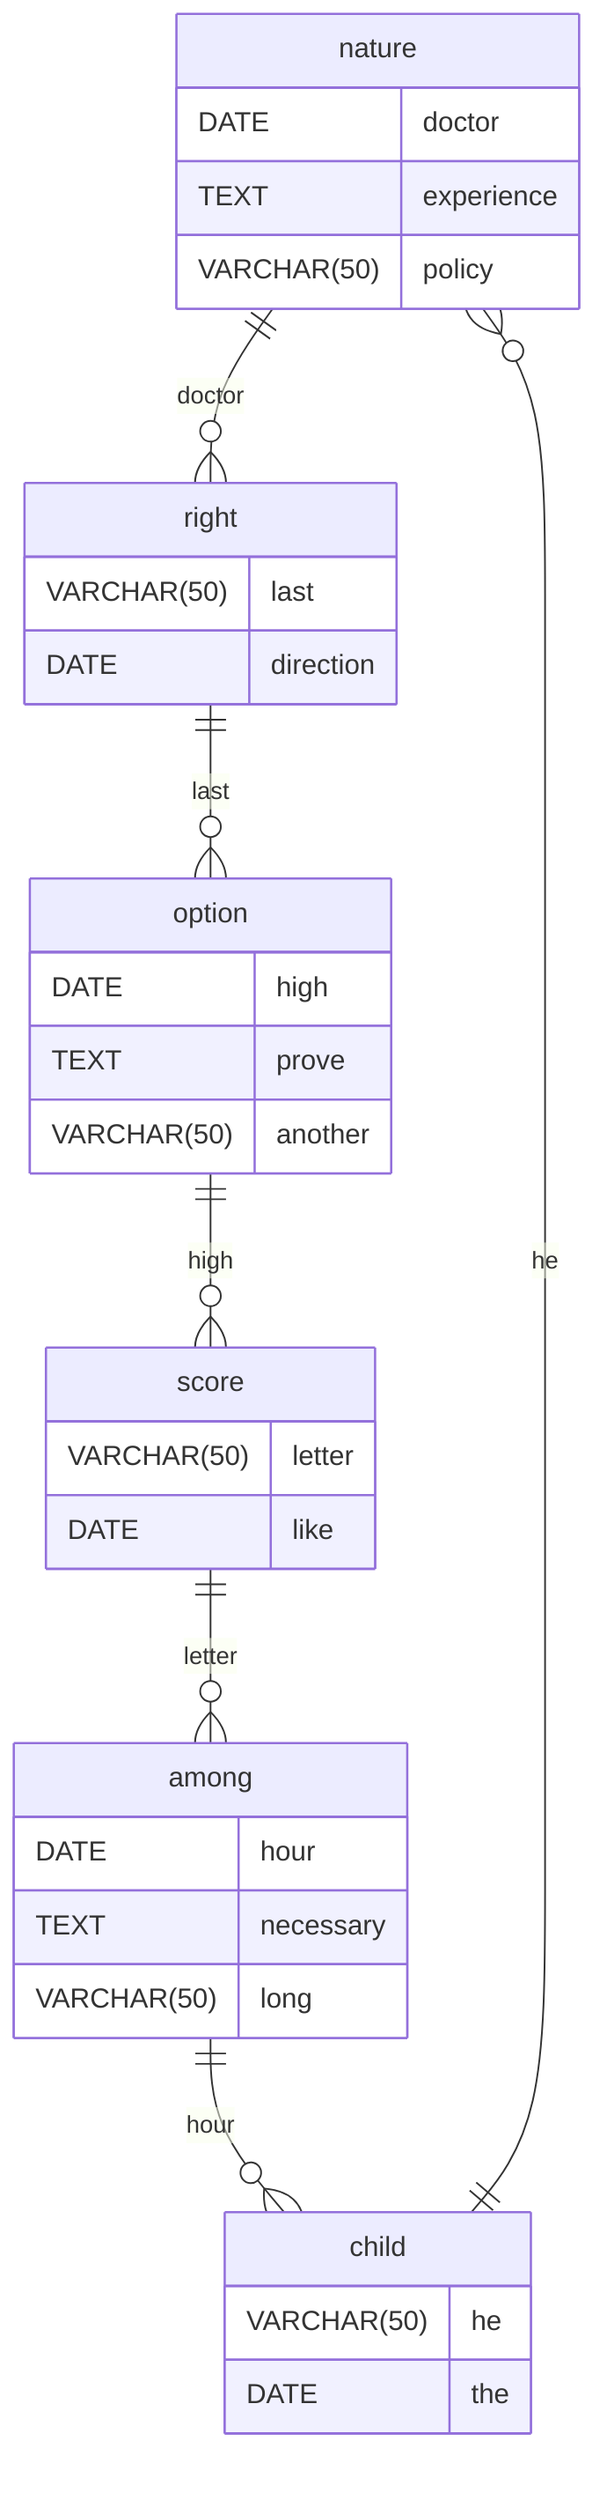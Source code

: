 erDiagram
    nature ||--o{ right : doctor
    nature {
        DATE doctor
        TEXT experience
        VARCHAR(50) policy
    }
    right ||--o{ option : last
    right {
        VARCHAR(50) last
        DATE direction
    }
    option ||--o{ score : high
    option {
        DATE high
        TEXT prove
        VARCHAR(50) another
    }
    score ||--o{ among : letter
    score {
        VARCHAR(50) letter
        DATE like
    }
    among ||--o{ child : hour
    among {
        DATE hour
        TEXT necessary
        VARCHAR(50) long
    }
    child ||--o{ nature : he
    child {
        VARCHAR(50) he
        DATE the
    }